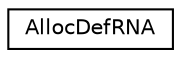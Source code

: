 digraph G
{
  edge [fontname="Helvetica",fontsize="10",labelfontname="Helvetica",labelfontsize="10"];
  node [fontname="Helvetica",fontsize="10",shape=record];
  rankdir=LR;
  Node1 [label="AllocDefRNA",height=0.2,width=0.4,color="black", fillcolor="white", style="filled",URL="$d1/d71/structAllocDefRNA.html"];
}
